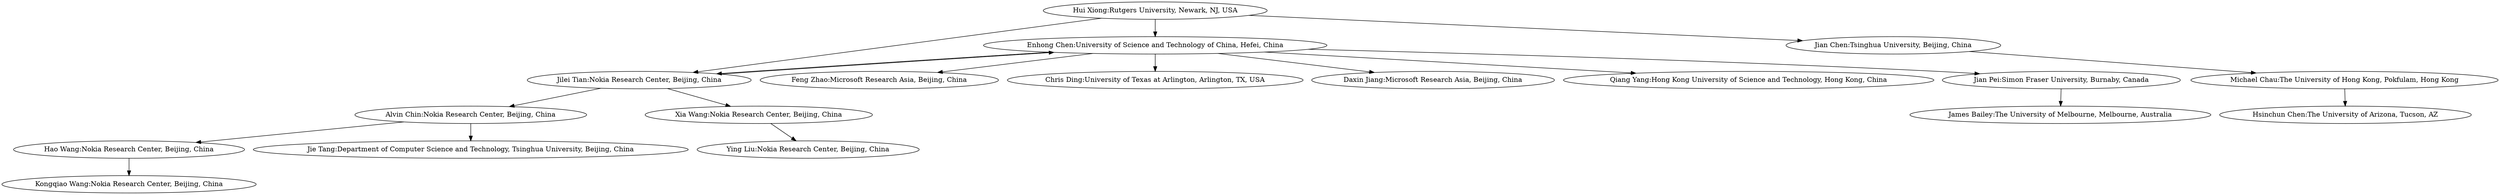 strict digraph G{
"Enhong Chen:University of Science and Technology of China, Hefei, China" -> "Qiang Yang:Hong Kong University of Science and Technology, Hong Kong, China"
"Enhong Chen:University of Science and Technology of China, Hefei, China" -> "Jian Pei:Simon Fraser University, Burnaby, Canada"
"Hui Xiong:Rutgers University, Newark, NJ, USA" -> "Jilei Tian:Nokia Research Center, Beijing, China"
"Enhong Chen:University of Science and Technology of China, Hefei, China" -> "Feng Zhao:Microsoft Research Asia, Beijing, China"
"Jian Chen:Tsinghua University, Beijing, China" -> "Michael Chau:The University of Hong Kong, Pokfulam, Hong Kong"
"Enhong Chen:University of Science and Technology of China, Hefei, China" -> "Chris Ding:University of Texas at Arlington, Arlington, TX, USA"
"Xia Wang:Nokia Research Center, Beijing, China" -> "Ying Liu:Nokia Research Center, Beijing, China"
"Jian Pei:Simon Fraser University, Burnaby, Canada" -> "James Bailey:The University of Melbourne, Melbourne, Australia"
"Enhong Chen:University of Science and Technology of China, Hefei, China" -> "Jilei Tian:Nokia Research Center, Beijing, China"
"Hui Xiong:Rutgers University, Newark, NJ, USA" -> "Enhong Chen:University of Science and Technology of China, Hefei, China"
"Jilei Tian:Nokia Research Center, Beijing, China" -> "Alvin Chin:Nokia Research Center, Beijing, China"
"Enhong Chen:University of Science and Technology of China, Hefei, China" -> "Daxin Jiang:Microsoft Research Asia, Beijing, China"
"Michael Chau:The University of Hong Kong, Pokfulam, Hong Kong" -> "Hsinchun Chen:The University of Arizona, Tucson, AZ"
"Jilei Tian:Nokia Research Center, Beijing, China" -> "Enhong Chen:University of Science and Technology of China, Hefei, China"
"Hao Wang:Nokia Research Center, Beijing, China" -> "Kongqiao Wang:Nokia Research Center, Beijing, China"
"Hui Xiong:Rutgers University, Newark, NJ, USA" -> "Jian Chen:Tsinghua University, Beijing, China"
"Alvin Chin:Nokia Research Center, Beijing, China" -> "Jie Tang:Department of Computer Science and Technology, Tsinghua University, Beijing, China"
"Alvin Chin:Nokia Research Center, Beijing, China" -> "Hao Wang:Nokia Research Center, Beijing, China"
"Jilei Tian:Nokia Research Center, Beijing, China" -> "Xia Wang:Nokia Research Center, Beijing, China"
}
